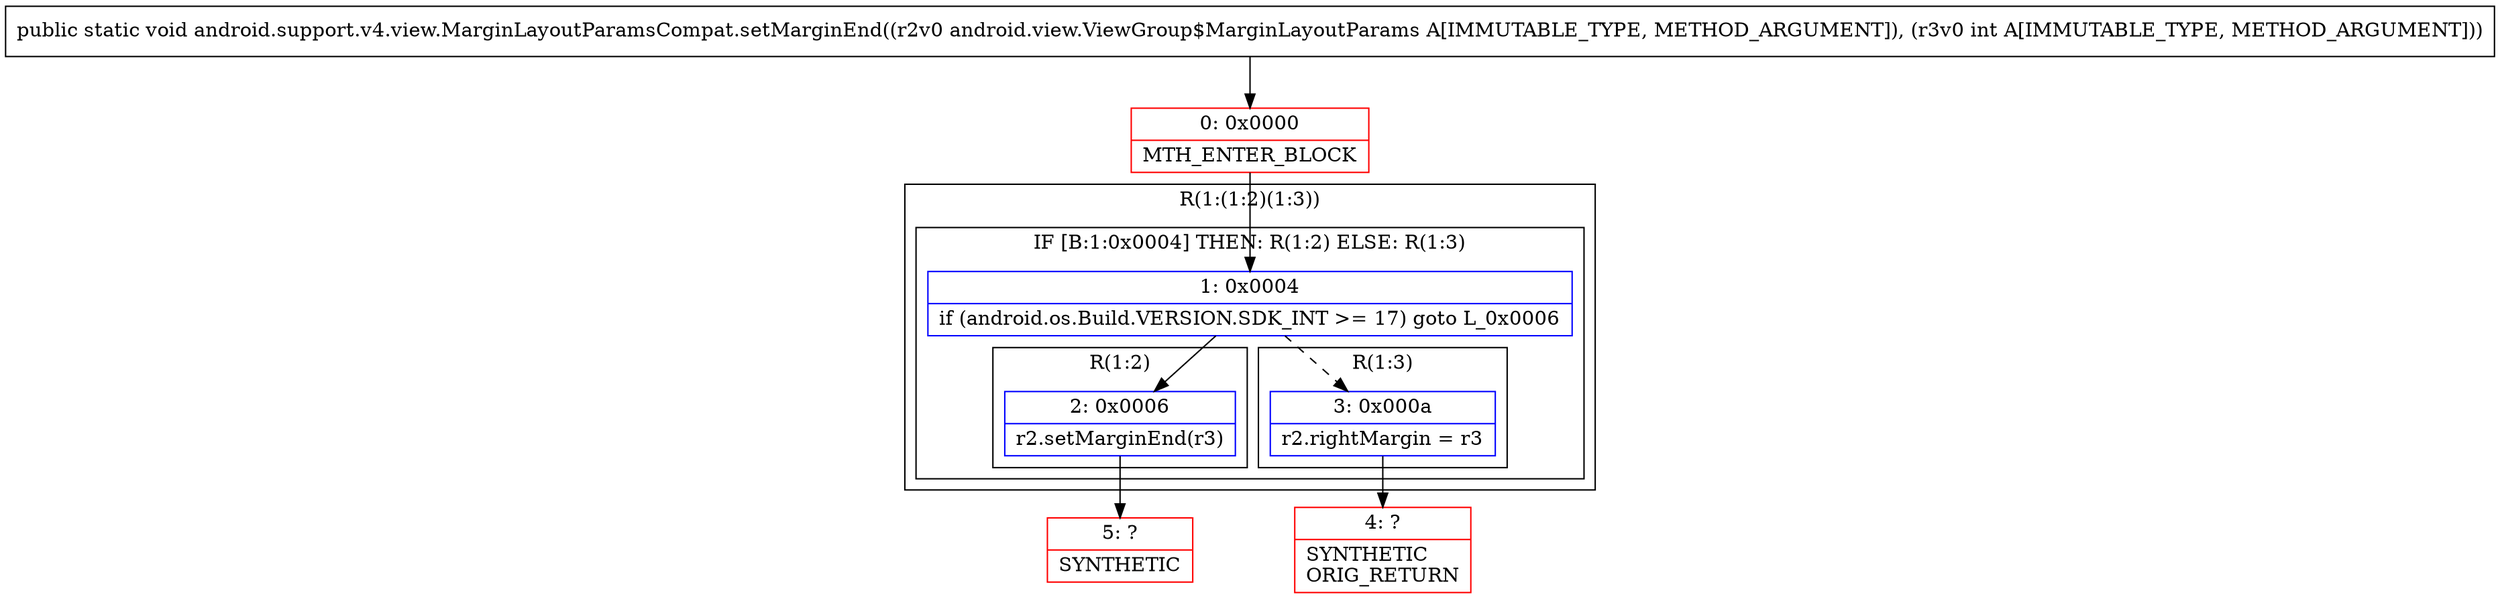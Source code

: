 digraph "CFG forandroid.support.v4.view.MarginLayoutParamsCompat.setMarginEnd(Landroid\/view\/ViewGroup$MarginLayoutParams;I)V" {
subgraph cluster_Region_1571452081 {
label = "R(1:(1:2)(1:3))";
node [shape=record,color=blue];
subgraph cluster_IfRegion_1203076887 {
label = "IF [B:1:0x0004] THEN: R(1:2) ELSE: R(1:3)";
node [shape=record,color=blue];
Node_1 [shape=record,label="{1\:\ 0x0004|if (android.os.Build.VERSION.SDK_INT \>= 17) goto L_0x0006\l}"];
subgraph cluster_Region_1632179 {
label = "R(1:2)";
node [shape=record,color=blue];
Node_2 [shape=record,label="{2\:\ 0x0006|r2.setMarginEnd(r3)\l}"];
}
subgraph cluster_Region_1081166519 {
label = "R(1:3)";
node [shape=record,color=blue];
Node_3 [shape=record,label="{3\:\ 0x000a|r2.rightMargin = r3\l}"];
}
}
}
Node_0 [shape=record,color=red,label="{0\:\ 0x0000|MTH_ENTER_BLOCK\l}"];
Node_4 [shape=record,color=red,label="{4\:\ ?|SYNTHETIC\lORIG_RETURN\l}"];
Node_5 [shape=record,color=red,label="{5\:\ ?|SYNTHETIC\l}"];
MethodNode[shape=record,label="{public static void android.support.v4.view.MarginLayoutParamsCompat.setMarginEnd((r2v0 android.view.ViewGroup$MarginLayoutParams A[IMMUTABLE_TYPE, METHOD_ARGUMENT]), (r3v0 int A[IMMUTABLE_TYPE, METHOD_ARGUMENT])) }"];
MethodNode -> Node_0;
Node_1 -> Node_2;
Node_1 -> Node_3[style=dashed];
Node_2 -> Node_5;
Node_3 -> Node_4;
Node_0 -> Node_1;
}

